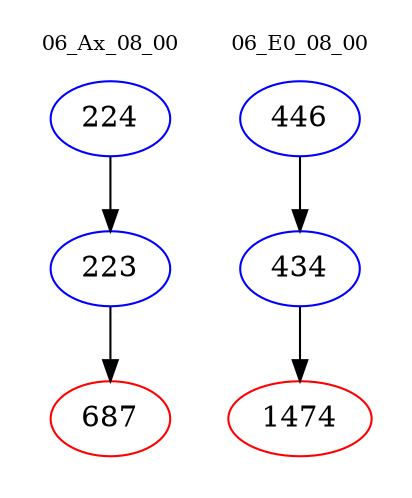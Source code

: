 digraph{
subgraph cluster_0 {
color = white
label = "06_Ax_08_00";
fontsize=10;
T0_224 [label="224", color="blue"]
T0_224 -> T0_223 [color="black"]
T0_223 [label="223", color="blue"]
T0_223 -> T0_687 [color="black"]
T0_687 [label="687", color="red"]
}
subgraph cluster_1 {
color = white
label = "06_E0_08_00";
fontsize=10;
T1_446 [label="446", color="blue"]
T1_446 -> T1_434 [color="black"]
T1_434 [label="434", color="blue"]
T1_434 -> T1_1474 [color="black"]
T1_1474 [label="1474", color="red"]
}
}
